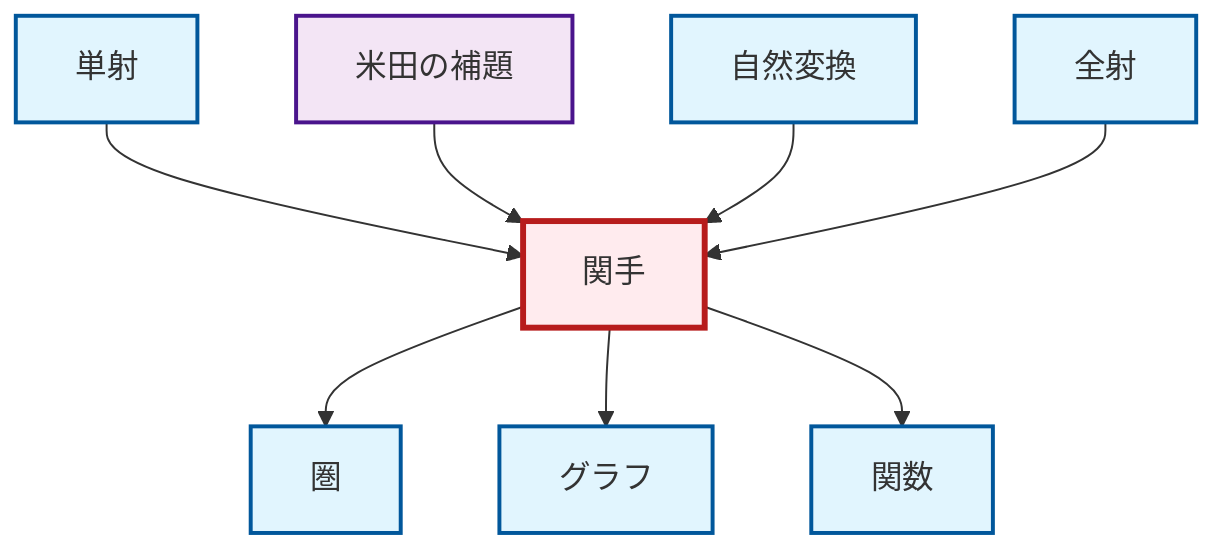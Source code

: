 graph TD
    classDef definition fill:#e1f5fe,stroke:#01579b,stroke-width:2px
    classDef theorem fill:#f3e5f5,stroke:#4a148c,stroke-width:2px
    classDef axiom fill:#fff3e0,stroke:#e65100,stroke-width:2px
    classDef example fill:#e8f5e9,stroke:#1b5e20,stroke-width:2px
    classDef current fill:#ffebee,stroke:#b71c1c,stroke-width:3px
    def-monomorphism["単射"]:::definition
    def-epimorphism["全射"]:::definition
    def-functor["関手"]:::definition
    def-function["関数"]:::definition
    def-graph["グラフ"]:::definition
    def-natural-transformation["自然変換"]:::definition
    def-category["圏"]:::definition
    thm-yoneda["米田の補題"]:::theorem
    def-functor --> def-category
    def-monomorphism --> def-functor
    def-functor --> def-graph
    def-functor --> def-function
    thm-yoneda --> def-functor
    def-natural-transformation --> def-functor
    def-epimorphism --> def-functor
    class def-functor current